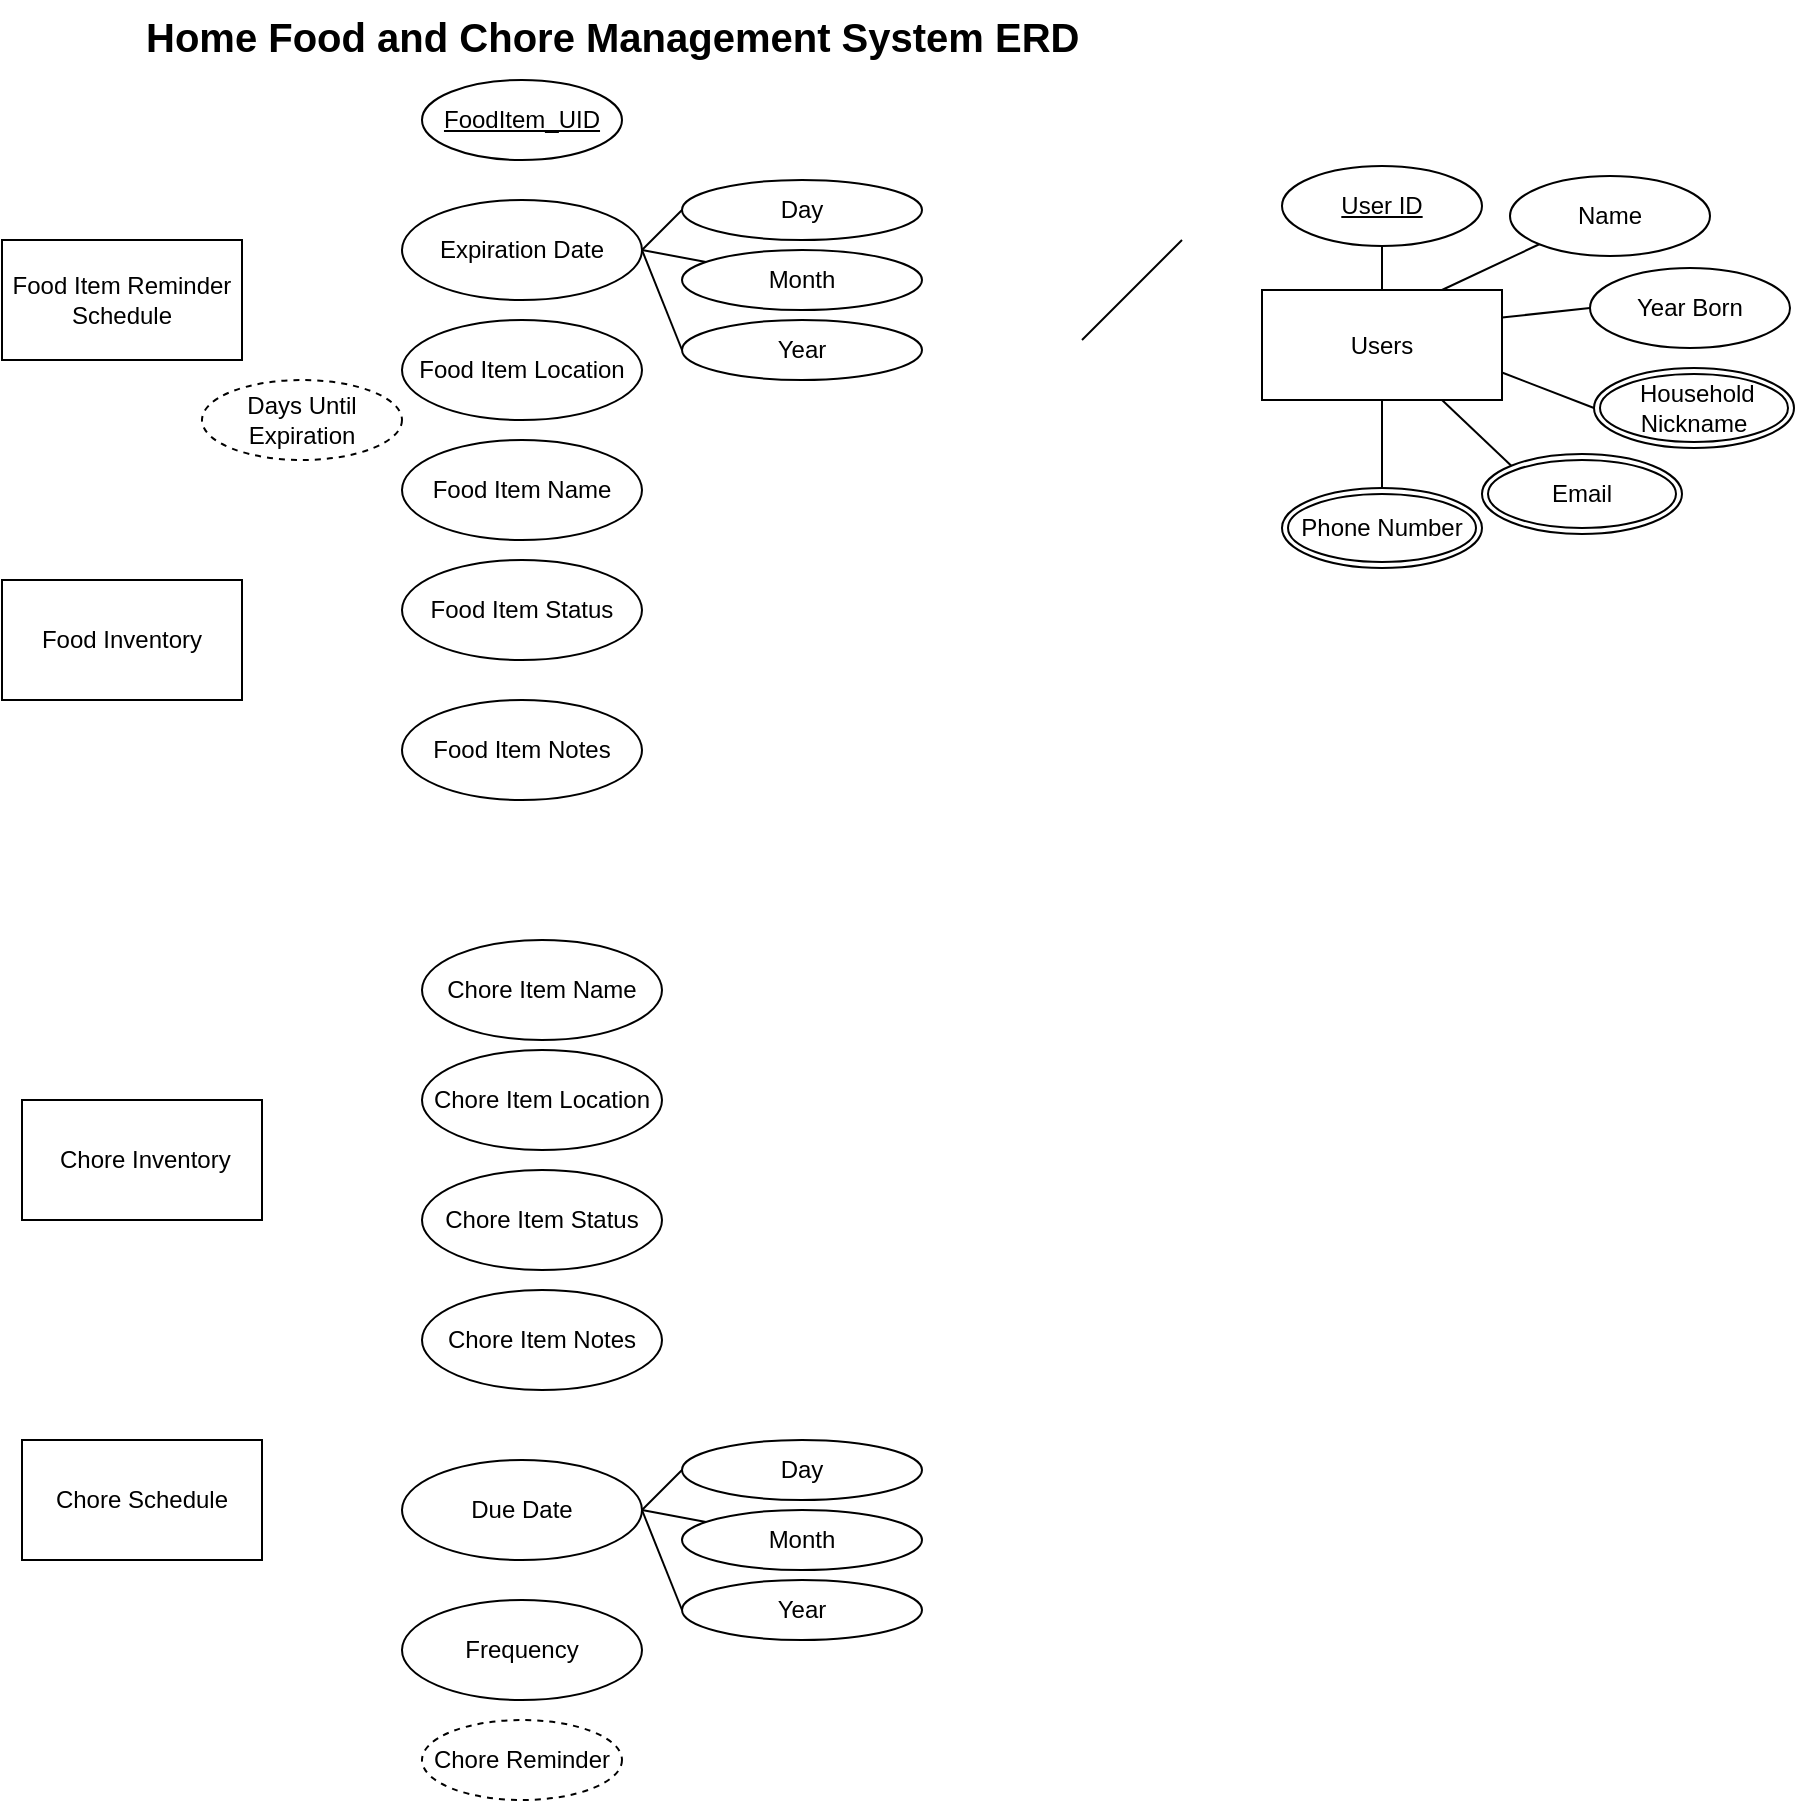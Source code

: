 <mxfile version="26.0.16">
  <diagram id="R2lEEEUBdFMjLlhIrx00" name="Page-1">
    <mxGraphModel dx="1094" dy="558" grid="1" gridSize="10" guides="1" tooltips="1" connect="1" arrows="1" fold="1" page="1" pageScale="1" pageWidth="850" pageHeight="1100" math="0" shadow="0" extFonts="Permanent Marker^https://fonts.googleapis.com/css?family=Permanent+Marker">
      <root>
        <mxCell id="0" />
        <mxCell id="1" parent="0" />
        <mxCell id="Y8iWRsaKwTW52933uygh-1" value="Home Food and Chore Management System ERD" style="text;whiteSpace=wrap;fontStyle=1;fontSize=20;" vertex="1" parent="1">
          <mxGeometry x="260" width="480" height="40" as="geometry" />
        </mxCell>
        <mxCell id="Y8iWRsaKwTW52933uygh-2" value="Food Inventory" style="rounded=0;whiteSpace=wrap;html=1;" vertex="1" parent="1">
          <mxGeometry x="190" y="290" width="120" height="60" as="geometry" />
        </mxCell>
        <mxCell id="Y8iWRsaKwTW52933uygh-3" value="&amp;nbsp;Chore Inventory" style="rounded=0;whiteSpace=wrap;html=1;" vertex="1" parent="1">
          <mxGeometry x="200" y="550" width="120" height="60" as="geometry" />
        </mxCell>
        <mxCell id="Y8iWRsaKwTW52933uygh-4" value="Expiration Date" style="ellipse;whiteSpace=wrap;html=1;" vertex="1" parent="1">
          <mxGeometry x="390" y="100" width="120" height="50" as="geometry" />
        </mxCell>
        <mxCell id="Y8iWRsaKwTW52933uygh-5" value="Day" style="ellipse;whiteSpace=wrap;html=1;" vertex="1" parent="1">
          <mxGeometry x="530" y="90" width="120" height="30" as="geometry" />
        </mxCell>
        <mxCell id="Y8iWRsaKwTW52933uygh-6" value="Month" style="ellipse;whiteSpace=wrap;html=1;" vertex="1" parent="1">
          <mxGeometry x="530" y="125" width="120" height="30" as="geometry" />
        </mxCell>
        <mxCell id="Y8iWRsaKwTW52933uygh-7" value="Year" style="ellipse;whiteSpace=wrap;html=1;" vertex="1" parent="1">
          <mxGeometry x="530" y="160" width="120" height="30" as="geometry" />
        </mxCell>
        <mxCell id="Y8iWRsaKwTW52933uygh-11" value="" style="endArrow=none;html=1;rounded=0;exitX=1;exitY=0.5;exitDx=0;exitDy=0;entryX=0;entryY=0.5;entryDx=0;entryDy=0;" edge="1" parent="1" source="Y8iWRsaKwTW52933uygh-4" target="Y8iWRsaKwTW52933uygh-5">
          <mxGeometry width="50" height="50" relative="1" as="geometry">
            <mxPoint x="510" y="125" as="sourcePoint" />
            <mxPoint x="530" y="110" as="targetPoint" />
          </mxGeometry>
        </mxCell>
        <mxCell id="Y8iWRsaKwTW52933uygh-12" value="" style="endArrow=none;html=1;rounded=0;exitX=1;exitY=0.5;exitDx=0;exitDy=0;entryX=0;entryY=0.5;entryDx=0;entryDy=0;" edge="1" parent="1" source="Y8iWRsaKwTW52933uygh-4" target="Y8iWRsaKwTW52933uygh-7">
          <mxGeometry width="50" height="50" relative="1" as="geometry">
            <mxPoint x="490" y="175" as="sourcePoint" />
            <mxPoint x="510" y="150" as="targetPoint" />
          </mxGeometry>
        </mxCell>
        <mxCell id="Y8iWRsaKwTW52933uygh-13" value="" style="endArrow=none;html=1;rounded=0;exitX=1;exitY=0.5;exitDx=0;exitDy=0;" edge="1" parent="1" source="Y8iWRsaKwTW52933uygh-4" target="Y8iWRsaKwTW52933uygh-6">
          <mxGeometry width="50" height="50" relative="1" as="geometry">
            <mxPoint x="530" y="150" as="sourcePoint" />
            <mxPoint x="550" y="125" as="targetPoint" />
          </mxGeometry>
        </mxCell>
        <mxCell id="Y8iWRsaKwTW52933uygh-14" value="Food Item Location" style="ellipse;whiteSpace=wrap;html=1;" vertex="1" parent="1">
          <mxGeometry x="390" y="160" width="120" height="50" as="geometry" />
        </mxCell>
        <mxCell id="Y8iWRsaKwTW52933uygh-15" value="Food Item Name" style="ellipse;whiteSpace=wrap;html=1;" vertex="1" parent="1">
          <mxGeometry x="390" y="220" width="120" height="50" as="geometry" />
        </mxCell>
        <mxCell id="Y8iWRsaKwTW52933uygh-16" value="Food Item Reminder Schedule" style="rounded=0;whiteSpace=wrap;html=1;" vertex="1" parent="1">
          <mxGeometry x="190" y="120" width="120" height="60" as="geometry" />
        </mxCell>
        <mxCell id="Y8iWRsaKwTW52933uygh-17" value="Food Item Status" style="ellipse;whiteSpace=wrap;html=1;" vertex="1" parent="1">
          <mxGeometry x="390" y="280" width="120" height="50" as="geometry" />
        </mxCell>
        <mxCell id="Y8iWRsaKwTW52933uygh-18" value="Due Date" style="ellipse;whiteSpace=wrap;html=1;" vertex="1" parent="1">
          <mxGeometry x="390" y="730" width="120" height="50" as="geometry" />
        </mxCell>
        <mxCell id="Y8iWRsaKwTW52933uygh-19" value="Day" style="ellipse;whiteSpace=wrap;html=1;" vertex="1" parent="1">
          <mxGeometry x="530" y="720" width="120" height="30" as="geometry" />
        </mxCell>
        <mxCell id="Y8iWRsaKwTW52933uygh-20" value="Month" style="ellipse;whiteSpace=wrap;html=1;" vertex="1" parent="1">
          <mxGeometry x="530" y="755" width="120" height="30" as="geometry" />
        </mxCell>
        <mxCell id="Y8iWRsaKwTW52933uygh-21" value="Year" style="ellipse;whiteSpace=wrap;html=1;" vertex="1" parent="1">
          <mxGeometry x="530" y="790" width="120" height="30" as="geometry" />
        </mxCell>
        <mxCell id="Y8iWRsaKwTW52933uygh-22" value="" style="endArrow=none;html=1;rounded=0;exitX=1;exitY=0.5;exitDx=0;exitDy=0;entryX=0;entryY=0.5;entryDx=0;entryDy=0;" edge="1" parent="1" source="Y8iWRsaKwTW52933uygh-18" target="Y8iWRsaKwTW52933uygh-19">
          <mxGeometry width="50" height="50" relative="1" as="geometry">
            <mxPoint x="510" y="755" as="sourcePoint" />
            <mxPoint x="530" y="740" as="targetPoint" />
          </mxGeometry>
        </mxCell>
        <mxCell id="Y8iWRsaKwTW52933uygh-23" value="" style="endArrow=none;html=1;rounded=0;exitX=1;exitY=0.5;exitDx=0;exitDy=0;entryX=0;entryY=0.5;entryDx=0;entryDy=0;" edge="1" parent="1" source="Y8iWRsaKwTW52933uygh-18" target="Y8iWRsaKwTW52933uygh-21">
          <mxGeometry width="50" height="50" relative="1" as="geometry">
            <mxPoint x="490" y="805" as="sourcePoint" />
            <mxPoint x="510" y="780" as="targetPoint" />
          </mxGeometry>
        </mxCell>
        <mxCell id="Y8iWRsaKwTW52933uygh-24" value="" style="endArrow=none;html=1;rounded=0;exitX=1;exitY=0.5;exitDx=0;exitDy=0;" edge="1" parent="1" source="Y8iWRsaKwTW52933uygh-18" target="Y8iWRsaKwTW52933uygh-20">
          <mxGeometry width="50" height="50" relative="1" as="geometry">
            <mxPoint x="530" y="780" as="sourcePoint" />
            <mxPoint x="550" y="755" as="targetPoint" />
          </mxGeometry>
        </mxCell>
        <mxCell id="Y8iWRsaKwTW52933uygh-25" value="Chore Item Location" style="ellipse;whiteSpace=wrap;html=1;" vertex="1" parent="1">
          <mxGeometry x="400" y="525" width="120" height="50" as="geometry" />
        </mxCell>
        <mxCell id="Y8iWRsaKwTW52933uygh-26" value="Chore Item Name" style="ellipse;whiteSpace=wrap;html=1;" vertex="1" parent="1">
          <mxGeometry x="400" y="470" width="120" height="50" as="geometry" />
        </mxCell>
        <mxCell id="Y8iWRsaKwTW52933uygh-27" value="Chore Item Status" style="ellipse;whiteSpace=wrap;html=1;" vertex="1" parent="1">
          <mxGeometry x="400" y="585" width="120" height="50" as="geometry" />
        </mxCell>
        <mxCell id="Y8iWRsaKwTW52933uygh-28" value="Chore Schedule" style="rounded=0;whiteSpace=wrap;html=1;" vertex="1" parent="1">
          <mxGeometry x="200" y="720" width="120" height="60" as="geometry" />
        </mxCell>
        <mxCell id="Y8iWRsaKwTW52933uygh-29" value="Frequency" style="ellipse;whiteSpace=wrap;html=1;" vertex="1" parent="1">
          <mxGeometry x="390" y="800" width="120" height="50" as="geometry" />
        </mxCell>
        <mxCell id="Y8iWRsaKwTW52933uygh-30" value="Chore Item Notes" style="ellipse;whiteSpace=wrap;html=1;" vertex="1" parent="1">
          <mxGeometry x="400" y="645" width="120" height="50" as="geometry" />
        </mxCell>
        <mxCell id="Y8iWRsaKwTW52933uygh-31" value="Food Item Notes" style="ellipse;whiteSpace=wrap;html=1;" vertex="1" parent="1">
          <mxGeometry x="390" y="350" width="120" height="50" as="geometry" />
        </mxCell>
        <mxCell id="Y8iWRsaKwTW52933uygh-35" value="FoodItem_UID" style="ellipse;whiteSpace=wrap;html=1;align=center;fontStyle=4;" vertex="1" parent="1">
          <mxGeometry x="400" y="40" width="100" height="40" as="geometry" />
        </mxCell>
        <mxCell id="Y8iWRsaKwTW52933uygh-36" value="Days Until Expiration" style="ellipse;whiteSpace=wrap;html=1;align=center;dashed=1;" vertex="1" parent="1">
          <mxGeometry x="290" y="190" width="100" height="40" as="geometry" />
        </mxCell>
        <mxCell id="Y8iWRsaKwTW52933uygh-37" value="Chore Reminder" style="ellipse;whiteSpace=wrap;html=1;align=center;dashed=1;" vertex="1" parent="1">
          <mxGeometry x="400" y="860" width="100" height="40" as="geometry" />
        </mxCell>
        <mxCell id="Y8iWRsaKwTW52933uygh-38" value="Users" style="rounded=0;whiteSpace=wrap;html=1;" vertex="1" parent="1">
          <mxGeometry x="820" y="145" width="120" height="55" as="geometry" />
        </mxCell>
        <mxCell id="Y8iWRsaKwTW52933uygh-39" value="Name" style="ellipse;whiteSpace=wrap;html=1;" vertex="1" parent="1">
          <mxGeometry x="944" y="88" width="100" height="40" as="geometry" />
        </mxCell>
        <mxCell id="Y8iWRsaKwTW52933uygh-43" value="Year Born" style="ellipse;whiteSpace=wrap;html=1;" vertex="1" parent="1">
          <mxGeometry x="984" y="134" width="100" height="40" as="geometry" />
        </mxCell>
        <mxCell id="Y8iWRsaKwTW52933uygh-46" value="Phone Number" style="ellipse;shape=doubleEllipse;margin=3;whiteSpace=wrap;html=1;align=center;" vertex="1" parent="1">
          <mxGeometry x="830" y="244" width="100" height="40" as="geometry" />
        </mxCell>
        <mxCell id="Y8iWRsaKwTW52933uygh-47" value="Email" style="ellipse;shape=doubleEllipse;margin=3;whiteSpace=wrap;html=1;align=center;" vertex="1" parent="1">
          <mxGeometry x="930" y="227" width="100" height="40" as="geometry" />
        </mxCell>
        <mxCell id="Y8iWRsaKwTW52933uygh-48" value="&amp;nbsp;Household Nickname" style="ellipse;shape=doubleEllipse;margin=3;whiteSpace=wrap;html=1;align=center;" vertex="1" parent="1">
          <mxGeometry x="986" y="184" width="100" height="40" as="geometry" />
        </mxCell>
        <mxCell id="Y8iWRsaKwTW52933uygh-50" value="&lt;u&gt;User ID&lt;/u&gt;" style="ellipse;whiteSpace=wrap;html=1;align=center;" vertex="1" parent="1">
          <mxGeometry x="830" y="83" width="100" height="40" as="geometry" />
        </mxCell>
        <mxCell id="Y8iWRsaKwTW52933uygh-53" value="" style="endArrow=none;html=1;rounded=0;entryX=0.5;entryY=1;entryDx=0;entryDy=0;exitX=0.5;exitY=0;exitDx=0;exitDy=0;" edge="1" parent="1" source="Y8iWRsaKwTW52933uygh-46" target="Y8iWRsaKwTW52933uygh-38">
          <mxGeometry width="50" height="50" relative="1" as="geometry">
            <mxPoint x="760" y="270" as="sourcePoint" />
            <mxPoint x="810" y="220" as="targetPoint" />
          </mxGeometry>
        </mxCell>
        <mxCell id="Y8iWRsaKwTW52933uygh-54" value="" style="endArrow=none;html=1;rounded=0;" edge="1" parent="1">
          <mxGeometry width="50" height="50" relative="1" as="geometry">
            <mxPoint x="730" y="170" as="sourcePoint" />
            <mxPoint x="780" y="120" as="targetPoint" />
          </mxGeometry>
        </mxCell>
        <mxCell id="Y8iWRsaKwTW52933uygh-55" value="" style="endArrow=none;html=1;rounded=0;entryX=0.5;entryY=1;entryDx=0;entryDy=0;exitX=0.5;exitY=0;exitDx=0;exitDy=0;" edge="1" parent="1" source="Y8iWRsaKwTW52933uygh-38" target="Y8iWRsaKwTW52933uygh-50">
          <mxGeometry width="50" height="50" relative="1" as="geometry">
            <mxPoint x="750" y="190" as="sourcePoint" />
            <mxPoint x="800" y="140" as="targetPoint" />
          </mxGeometry>
        </mxCell>
        <mxCell id="Y8iWRsaKwTW52933uygh-56" value="" style="endArrow=none;html=1;rounded=0;entryX=0;entryY=1;entryDx=0;entryDy=0;exitX=0.75;exitY=0;exitDx=0;exitDy=0;" edge="1" parent="1" source="Y8iWRsaKwTW52933uygh-38" target="Y8iWRsaKwTW52933uygh-39">
          <mxGeometry width="50" height="50" relative="1" as="geometry">
            <mxPoint x="890" y="155" as="sourcePoint" />
            <mxPoint x="890" y="130" as="targetPoint" />
          </mxGeometry>
        </mxCell>
        <mxCell id="Y8iWRsaKwTW52933uygh-57" value="" style="endArrow=none;html=1;rounded=0;entryX=0;entryY=0.5;entryDx=0;entryDy=0;exitX=1;exitY=0.25;exitDx=0;exitDy=0;" edge="1" parent="1" source="Y8iWRsaKwTW52933uygh-38" target="Y8iWRsaKwTW52933uygh-43">
          <mxGeometry width="50" height="50" relative="1" as="geometry">
            <mxPoint x="900" y="165" as="sourcePoint" />
            <mxPoint x="900" y="140" as="targetPoint" />
          </mxGeometry>
        </mxCell>
        <mxCell id="Y8iWRsaKwTW52933uygh-58" value="" style="endArrow=none;html=1;rounded=0;exitX=0;exitY=0.5;exitDx=0;exitDy=0;entryX=1;entryY=0.75;entryDx=0;entryDy=0;" edge="1" parent="1" source="Y8iWRsaKwTW52933uygh-48" target="Y8iWRsaKwTW52933uygh-38">
          <mxGeometry width="50" height="50" relative="1" as="geometry">
            <mxPoint x="910" y="175" as="sourcePoint" />
            <mxPoint x="950" y="190" as="targetPoint" />
          </mxGeometry>
        </mxCell>
        <mxCell id="Y8iWRsaKwTW52933uygh-59" value="" style="endArrow=none;html=1;rounded=0;entryX=0;entryY=0;entryDx=0;entryDy=0;exitX=0.75;exitY=1;exitDx=0;exitDy=0;" edge="1" parent="1" source="Y8iWRsaKwTW52933uygh-38" target="Y8iWRsaKwTW52933uygh-47">
          <mxGeometry width="50" height="50" relative="1" as="geometry">
            <mxPoint x="920" y="185" as="sourcePoint" />
            <mxPoint x="920" y="160" as="targetPoint" />
          </mxGeometry>
        </mxCell>
      </root>
    </mxGraphModel>
  </diagram>
</mxfile>
